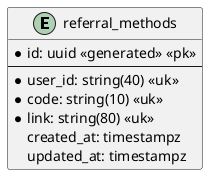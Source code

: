 @startuml ReferralMethods

entity referral_methods {
 *id: uuid <<generated>> <<pk>>
 --
 *user_id: string(40) <<uk>>
 *code: string(10) <<uk>>
 *link: string(80) <<uk>>
 created_at: timestampz
 updated_at: timestampz
}

@enduml
